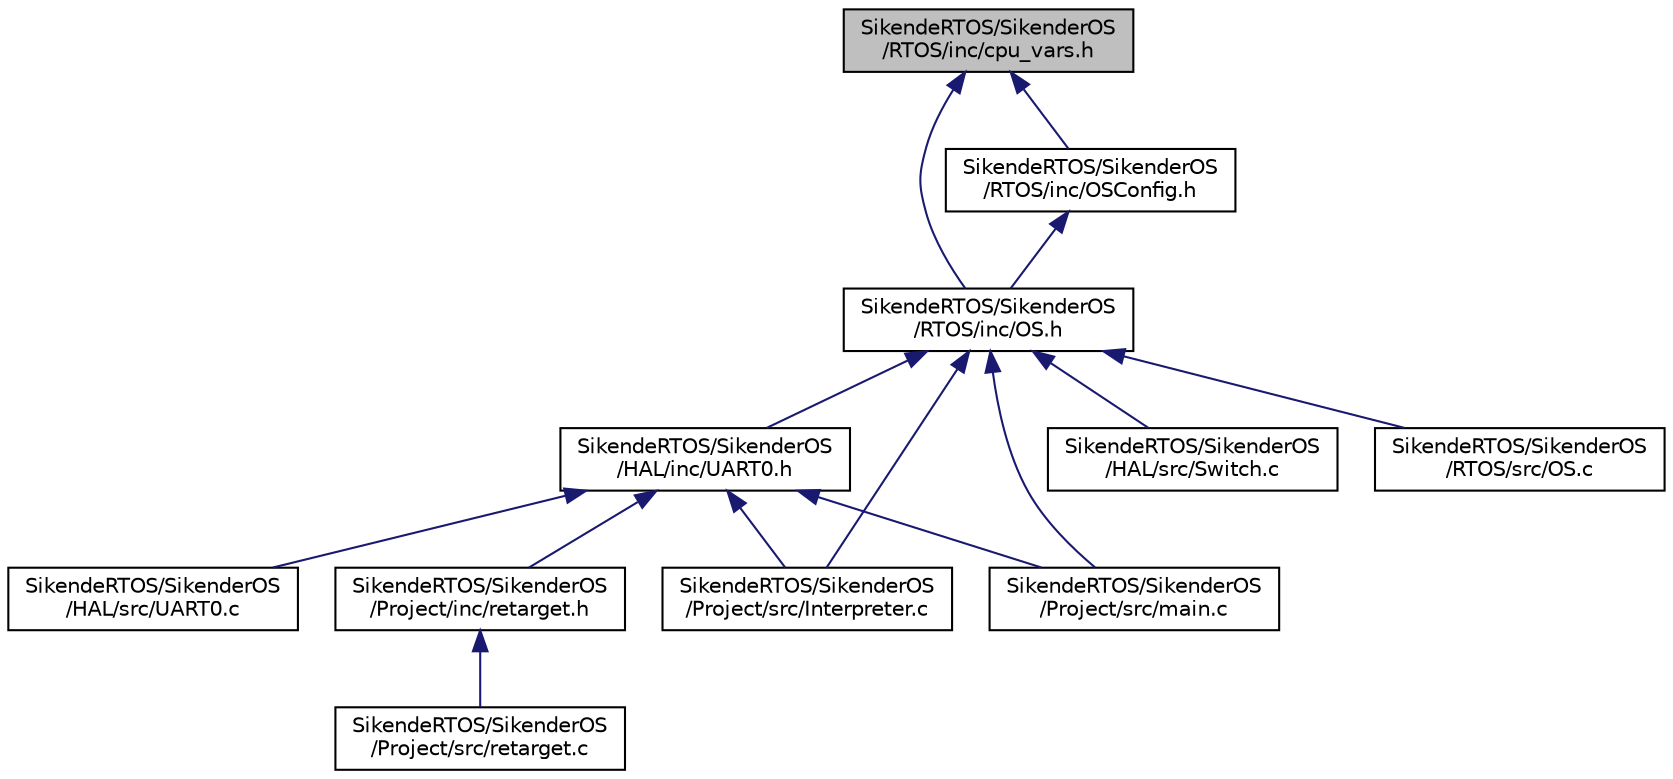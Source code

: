 digraph "SikendeRTOS/SikenderOS/RTOS/inc/cpu_vars.h"
{
 // LATEX_PDF_SIZE
  edge [fontname="Helvetica",fontsize="10",labelfontname="Helvetica",labelfontsize="10"];
  node [fontname="Helvetica",fontsize="10",shape=record];
  Node1 [label="SikendeRTOS/SikenderOS\l/RTOS/inc/cpu_vars.h",height=0.2,width=0.4,color="black", fillcolor="grey75", style="filled", fontcolor="black",tooltip="Contains CPU/Compilter variables."];
  Node1 -> Node2 [dir="back",color="midnightblue",fontsize="10",style="solid",fontname="Helvetica"];
  Node2 [label="SikendeRTOS/SikenderOS\l/RTOS/inc/OS.h",height=0.2,width=0.4,color="black", fillcolor="white", style="filled",URL="$_o_s_8h.html",tooltip="Functions for OS."];
  Node2 -> Node3 [dir="back",color="midnightblue",fontsize="10",style="solid",fontname="Helvetica"];
  Node3 [label="SikendeRTOS/SikenderOS\l/HAL/inc/UART0.h",height=0.2,width=0.4,color="black", fillcolor="white", style="filled",URL="$_u_a_r_t0_8h.html",tooltip=" "];
  Node3 -> Node4 [dir="back",color="midnightblue",fontsize="10",style="solid",fontname="Helvetica"];
  Node4 [label="SikendeRTOS/SikenderOS\l/HAL/src/UART0.c",height=0.2,width=0.4,color="black", fillcolor="white", style="filled",URL="$_u_a_r_t0_8c.html",tooltip=" "];
  Node3 -> Node5 [dir="back",color="midnightblue",fontsize="10",style="solid",fontname="Helvetica"];
  Node5 [label="SikendeRTOS/SikenderOS\l/Project/inc/retarget.h",height=0.2,width=0.4,color="black", fillcolor="white", style="filled",URL="$retarget_8h.html",tooltip="Redirects printf to UART."];
  Node5 -> Node6 [dir="back",color="midnightblue",fontsize="10",style="solid",fontname="Helvetica"];
  Node6 [label="SikendeRTOS/SikenderOS\l/Project/src/retarget.c",height=0.2,width=0.4,color="black", fillcolor="white", style="filled",URL="$retarget_8c.html",tooltip=" "];
  Node3 -> Node7 [dir="back",color="midnightblue",fontsize="10",style="solid",fontname="Helvetica"];
  Node7 [label="SikendeRTOS/SikenderOS\l/Project/src/Interpreter.c",height=0.2,width=0.4,color="black", fillcolor="white", style="filled",URL="$_interpreter_8c.html",tooltip="Runs on TM4C123 UART Command Line Interface."];
  Node3 -> Node8 [dir="back",color="midnightblue",fontsize="10",style="solid",fontname="Helvetica"];
  Node8 [label="SikendeRTOS/SikenderOS\l/Project/src/main.c",height=0.2,width=0.4,color="black", fillcolor="white", style="filled",URL="$main_8c.html",tooltip="Example program using SikendeRTOS features."];
  Node2 -> Node9 [dir="back",color="midnightblue",fontsize="10",style="solid",fontname="Helvetica"];
  Node9 [label="SikendeRTOS/SikenderOS\l/HAL/src/Switch.c",height=0.2,width=0.4,color="black", fillcolor="white", style="filled",URL="$_switch_8c.html",tooltip="Board Switch setup for TM4c123."];
  Node2 -> Node7 [dir="back",color="midnightblue",fontsize="10",style="solid",fontname="Helvetica"];
  Node2 -> Node8 [dir="back",color="midnightblue",fontsize="10",style="solid",fontname="Helvetica"];
  Node2 -> Node10 [dir="back",color="midnightblue",fontsize="10",style="solid",fontname="Helvetica"];
  Node10 [label="SikendeRTOS/SikenderOS\l/RTOS/src/OS.c",height=0.2,width=0.4,color="black", fillcolor="white", style="filled",URL="$_o_s_8c.html",tooltip="Contains functions to run OS."];
  Node1 -> Node11 [dir="back",color="midnightblue",fontsize="10",style="solid",fontname="Helvetica"];
  Node11 [label="SikendeRTOS/SikenderOS\l/RTOS/inc/OSConfig.h",height=0.2,width=0.4,color="black", fillcolor="white", style="filled",URL="$_o_s_config_8h.html",tooltip="Configuration setup for OS."];
  Node11 -> Node2 [dir="back",color="midnightblue",fontsize="10",style="solid",fontname="Helvetica"];
}
